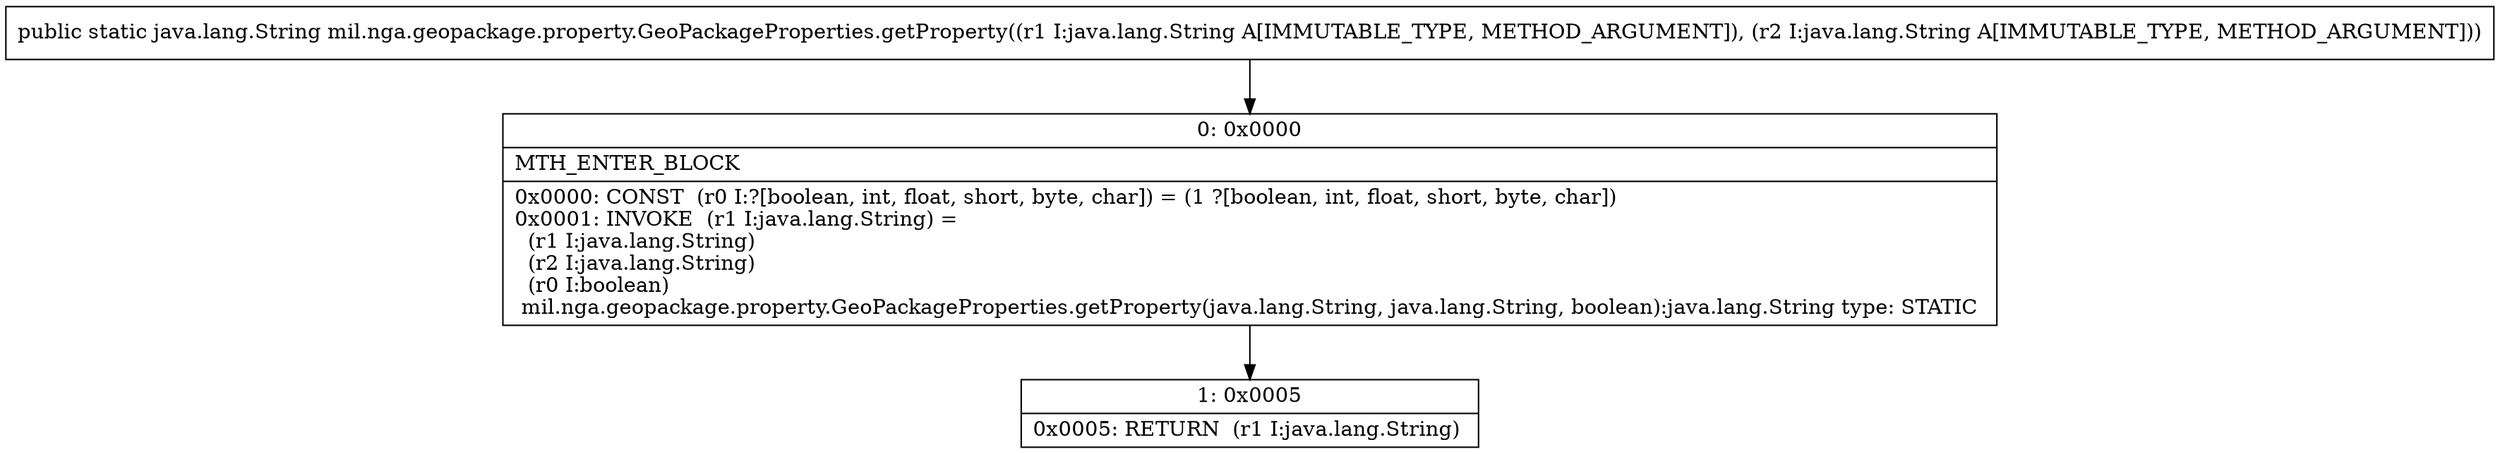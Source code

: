 digraph "CFG formil.nga.geopackage.property.GeoPackageProperties.getProperty(Ljava\/lang\/String;Ljava\/lang\/String;)Ljava\/lang\/String;" {
Node_0 [shape=record,label="{0\:\ 0x0000|MTH_ENTER_BLOCK\l|0x0000: CONST  (r0 I:?[boolean, int, float, short, byte, char]) = (1 ?[boolean, int, float, short, byte, char]) \l0x0001: INVOKE  (r1 I:java.lang.String) = \l  (r1 I:java.lang.String)\l  (r2 I:java.lang.String)\l  (r0 I:boolean)\l mil.nga.geopackage.property.GeoPackageProperties.getProperty(java.lang.String, java.lang.String, boolean):java.lang.String type: STATIC \l}"];
Node_1 [shape=record,label="{1\:\ 0x0005|0x0005: RETURN  (r1 I:java.lang.String) \l}"];
MethodNode[shape=record,label="{public static java.lang.String mil.nga.geopackage.property.GeoPackageProperties.getProperty((r1 I:java.lang.String A[IMMUTABLE_TYPE, METHOD_ARGUMENT]), (r2 I:java.lang.String A[IMMUTABLE_TYPE, METHOD_ARGUMENT])) }"];
MethodNode -> Node_0;
Node_0 -> Node_1;
}

